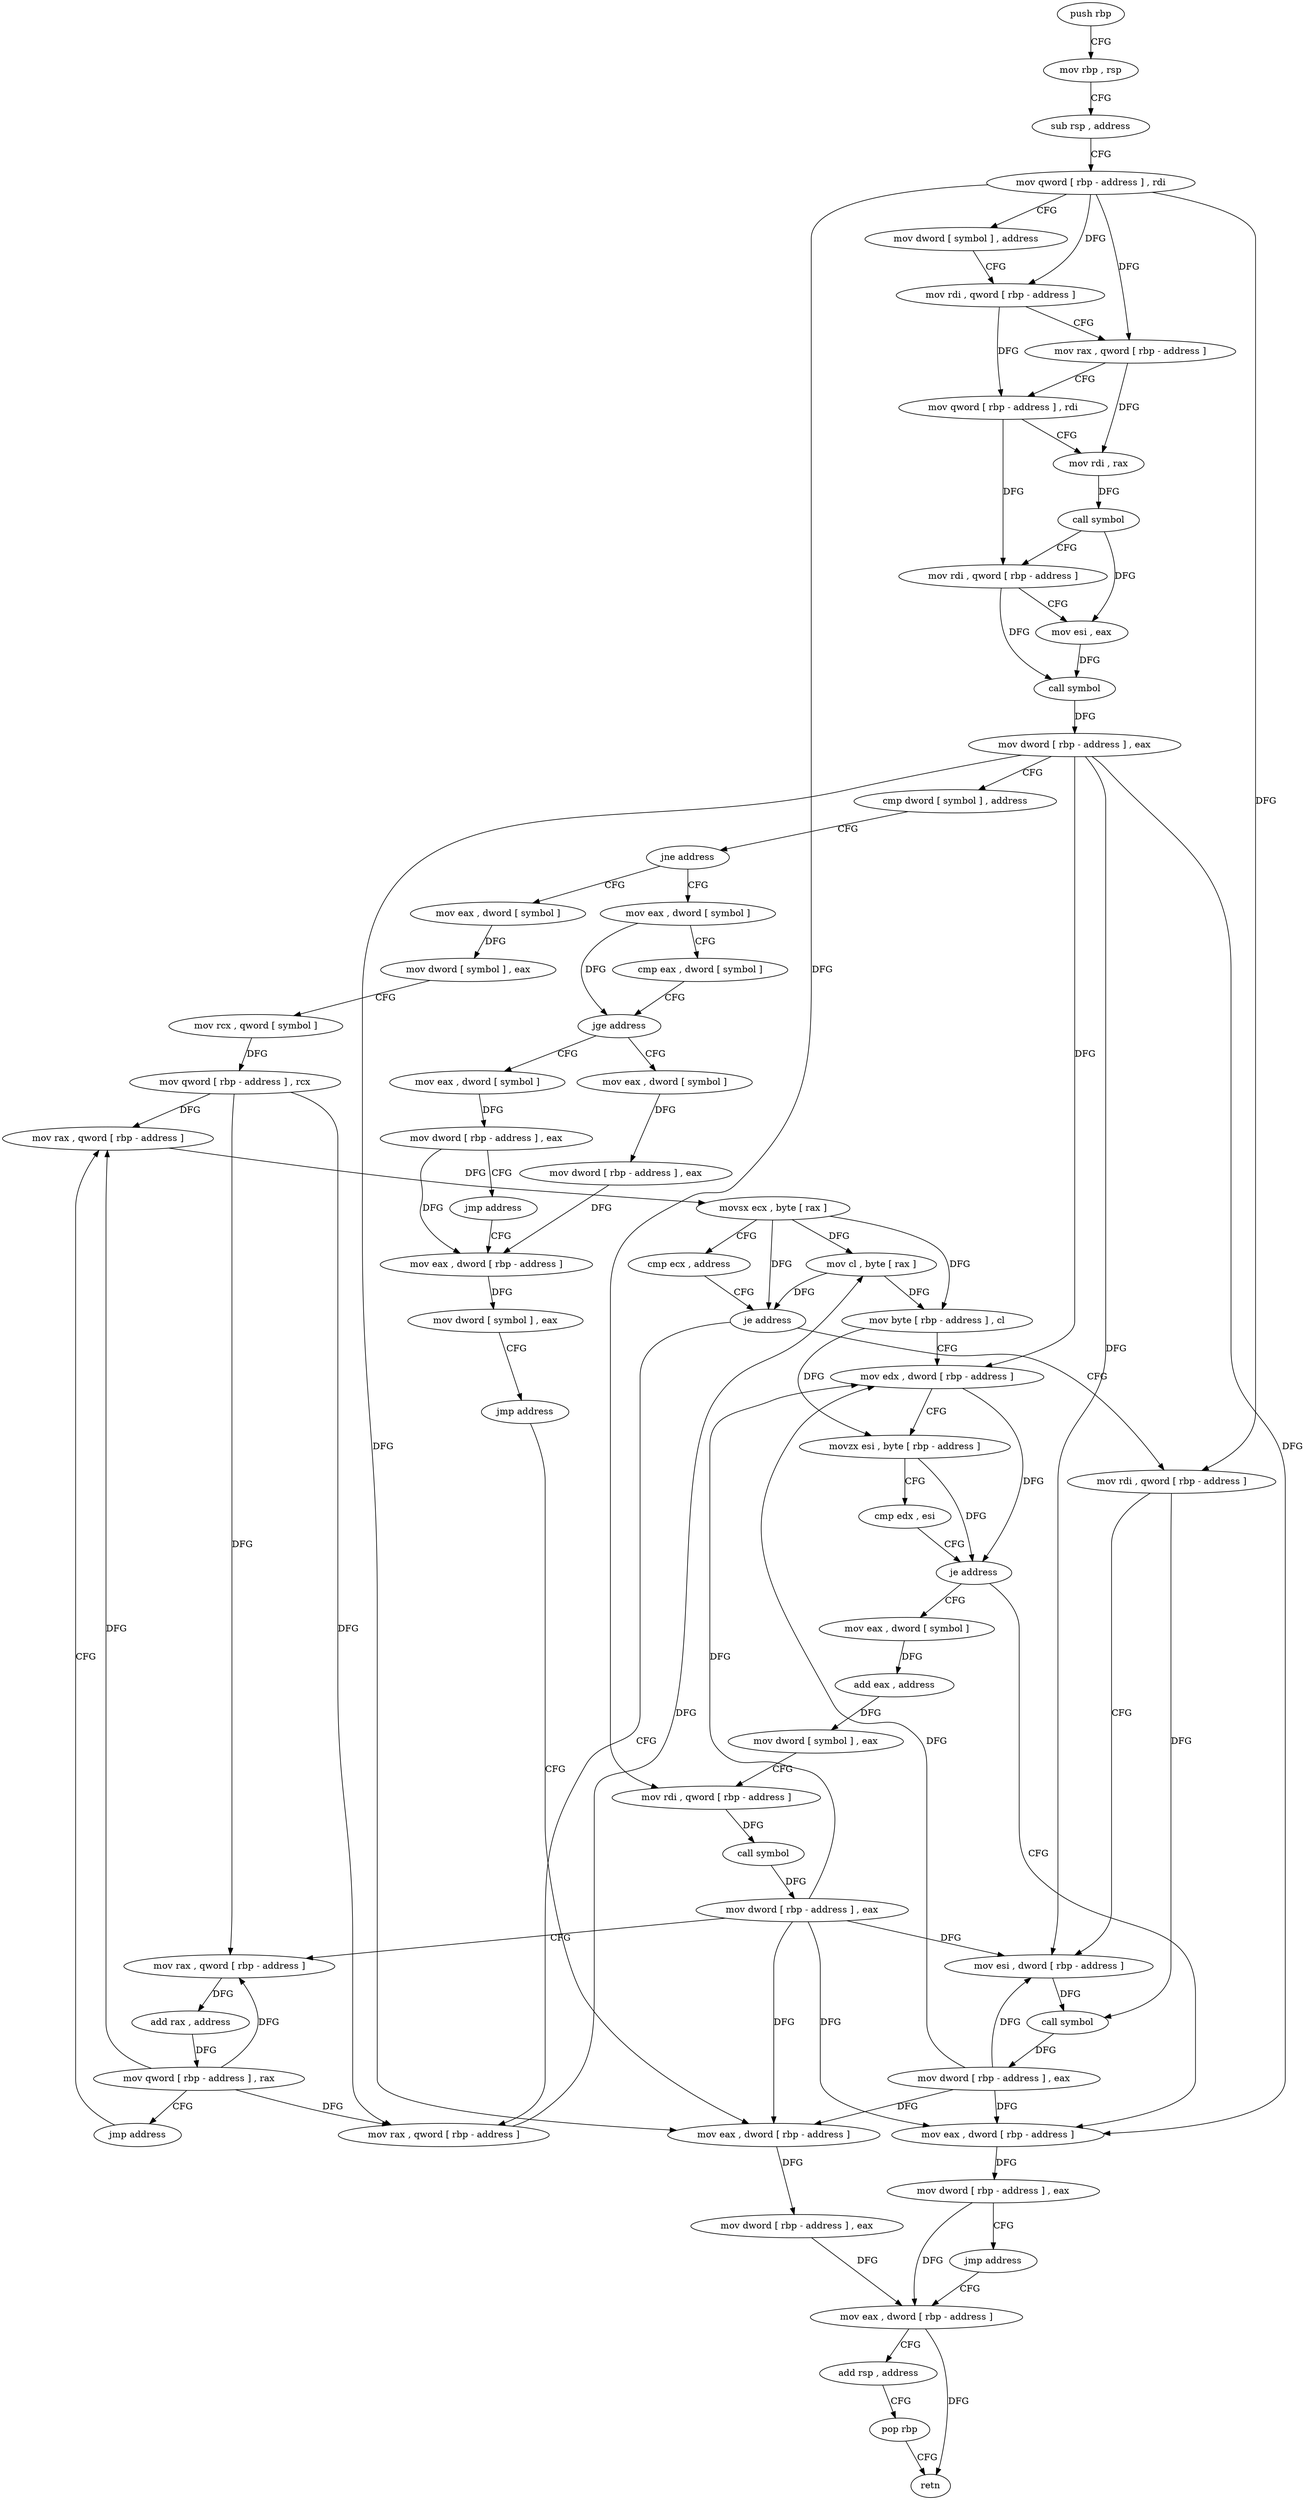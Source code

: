 digraph "func" {
"4203120" [label = "push rbp" ]
"4203121" [label = "mov rbp , rsp" ]
"4203124" [label = "sub rsp , address" ]
"4203128" [label = "mov qword [ rbp - address ] , rdi" ]
"4203132" [label = "mov dword [ symbol ] , address" ]
"4203143" [label = "mov rdi , qword [ rbp - address ]" ]
"4203147" [label = "mov rax , qword [ rbp - address ]" ]
"4203151" [label = "mov qword [ rbp - address ] , rdi" ]
"4203155" [label = "mov rdi , rax" ]
"4203158" [label = "call symbol" ]
"4203163" [label = "mov rdi , qword [ rbp - address ]" ]
"4203167" [label = "mov esi , eax" ]
"4203169" [label = "call symbol" ]
"4203174" [label = "mov dword [ rbp - address ] , eax" ]
"4203177" [label = "cmp dword [ symbol ] , address" ]
"4203185" [label = "jne address" ]
"4203251" [label = "mov eax , dword [ symbol ]" ]
"4203191" [label = "mov eax , dword [ symbol ]" ]
"4203258" [label = "mov dword [ symbol ] , eax" ]
"4203265" [label = "mov rcx , qword [ symbol ]" ]
"4203273" [label = "mov qword [ rbp - address ] , rcx" ]
"4203277" [label = "mov rax , qword [ rbp - address ]" ]
"4203198" [label = "cmp eax , dword [ symbol ]" ]
"4203205" [label = "jge address" ]
"4203226" [label = "mov eax , dword [ symbol ]" ]
"4203211" [label = "mov eax , dword [ symbol ]" ]
"4203376" [label = "mov rdi , qword [ rbp - address ]" ]
"4203380" [label = "mov esi , dword [ rbp - address ]" ]
"4203383" [label = "call symbol" ]
"4203388" [label = "mov dword [ rbp - address ] , eax" ]
"4203391" [label = "mov eax , dword [ rbp - address ]" ]
"4203293" [label = "mov rax , qword [ rbp - address ]" ]
"4203297" [label = "mov cl , byte [ rax ]" ]
"4203299" [label = "mov byte [ rbp - address ] , cl" ]
"4203302" [label = "mov edx , dword [ rbp - address ]" ]
"4203305" [label = "movzx esi , byte [ rbp - address ]" ]
"4203309" [label = "cmp edx , esi" ]
"4203311" [label = "je address" ]
"4203328" [label = "mov eax , dword [ symbol ]" ]
"4203317" [label = "mov eax , dword [ rbp - address ]" ]
"4203233" [label = "mov dword [ rbp - address ] , eax" ]
"4203236" [label = "mov eax , dword [ rbp - address ]" ]
"4203218" [label = "mov dword [ rbp - address ] , eax" ]
"4203221" [label = "jmp address" ]
"4203335" [label = "add eax , address" ]
"4203338" [label = "mov dword [ symbol ] , eax" ]
"4203345" [label = "mov rdi , qword [ rbp - address ]" ]
"4203349" [label = "call symbol" ]
"4203354" [label = "mov dword [ rbp - address ] , eax" ]
"4203357" [label = "mov rax , qword [ rbp - address ]" ]
"4203361" [label = "add rax , address" ]
"4203367" [label = "mov qword [ rbp - address ] , rax" ]
"4203371" [label = "jmp address" ]
"4203320" [label = "mov dword [ rbp - address ] , eax" ]
"4203323" [label = "jmp address" ]
"4203397" [label = "mov eax , dword [ rbp - address ]" ]
"4203394" [label = "mov dword [ rbp - address ] , eax" ]
"4203239" [label = "mov dword [ symbol ] , eax" ]
"4203246" [label = "jmp address" ]
"4203281" [label = "movsx ecx , byte [ rax ]" ]
"4203284" [label = "cmp ecx , address" ]
"4203287" [label = "je address" ]
"4203400" [label = "add rsp , address" ]
"4203404" [label = "pop rbp" ]
"4203405" [label = "retn" ]
"4203120" -> "4203121" [ label = "CFG" ]
"4203121" -> "4203124" [ label = "CFG" ]
"4203124" -> "4203128" [ label = "CFG" ]
"4203128" -> "4203132" [ label = "CFG" ]
"4203128" -> "4203143" [ label = "DFG" ]
"4203128" -> "4203147" [ label = "DFG" ]
"4203128" -> "4203376" [ label = "DFG" ]
"4203128" -> "4203345" [ label = "DFG" ]
"4203132" -> "4203143" [ label = "CFG" ]
"4203143" -> "4203147" [ label = "CFG" ]
"4203143" -> "4203151" [ label = "DFG" ]
"4203147" -> "4203151" [ label = "CFG" ]
"4203147" -> "4203155" [ label = "DFG" ]
"4203151" -> "4203155" [ label = "CFG" ]
"4203151" -> "4203163" [ label = "DFG" ]
"4203155" -> "4203158" [ label = "DFG" ]
"4203158" -> "4203163" [ label = "CFG" ]
"4203158" -> "4203167" [ label = "DFG" ]
"4203163" -> "4203167" [ label = "CFG" ]
"4203163" -> "4203169" [ label = "DFG" ]
"4203167" -> "4203169" [ label = "DFG" ]
"4203169" -> "4203174" [ label = "DFG" ]
"4203174" -> "4203177" [ label = "CFG" ]
"4203174" -> "4203380" [ label = "DFG" ]
"4203174" -> "4203302" [ label = "DFG" ]
"4203174" -> "4203391" [ label = "DFG" ]
"4203174" -> "4203317" [ label = "DFG" ]
"4203177" -> "4203185" [ label = "CFG" ]
"4203185" -> "4203251" [ label = "CFG" ]
"4203185" -> "4203191" [ label = "CFG" ]
"4203251" -> "4203258" [ label = "DFG" ]
"4203191" -> "4203198" [ label = "CFG" ]
"4203191" -> "4203205" [ label = "DFG" ]
"4203258" -> "4203265" [ label = "CFG" ]
"4203265" -> "4203273" [ label = "DFG" ]
"4203273" -> "4203277" [ label = "DFG" ]
"4203273" -> "4203293" [ label = "DFG" ]
"4203273" -> "4203357" [ label = "DFG" ]
"4203277" -> "4203281" [ label = "DFG" ]
"4203198" -> "4203205" [ label = "CFG" ]
"4203205" -> "4203226" [ label = "CFG" ]
"4203205" -> "4203211" [ label = "CFG" ]
"4203226" -> "4203233" [ label = "DFG" ]
"4203211" -> "4203218" [ label = "DFG" ]
"4203376" -> "4203380" [ label = "CFG" ]
"4203376" -> "4203383" [ label = "DFG" ]
"4203380" -> "4203383" [ label = "DFG" ]
"4203383" -> "4203388" [ label = "DFG" ]
"4203388" -> "4203391" [ label = "DFG" ]
"4203388" -> "4203380" [ label = "DFG" ]
"4203388" -> "4203302" [ label = "DFG" ]
"4203388" -> "4203317" [ label = "DFG" ]
"4203391" -> "4203394" [ label = "DFG" ]
"4203293" -> "4203297" [ label = "DFG" ]
"4203297" -> "4203299" [ label = "DFG" ]
"4203297" -> "4203287" [ label = "DFG" ]
"4203299" -> "4203302" [ label = "CFG" ]
"4203299" -> "4203305" [ label = "DFG" ]
"4203302" -> "4203305" [ label = "CFG" ]
"4203302" -> "4203311" [ label = "DFG" ]
"4203305" -> "4203309" [ label = "CFG" ]
"4203305" -> "4203311" [ label = "DFG" ]
"4203309" -> "4203311" [ label = "CFG" ]
"4203311" -> "4203328" [ label = "CFG" ]
"4203311" -> "4203317" [ label = "CFG" ]
"4203328" -> "4203335" [ label = "DFG" ]
"4203317" -> "4203320" [ label = "DFG" ]
"4203233" -> "4203236" [ label = "DFG" ]
"4203236" -> "4203239" [ label = "DFG" ]
"4203218" -> "4203221" [ label = "CFG" ]
"4203218" -> "4203236" [ label = "DFG" ]
"4203221" -> "4203236" [ label = "CFG" ]
"4203335" -> "4203338" [ label = "DFG" ]
"4203338" -> "4203345" [ label = "CFG" ]
"4203345" -> "4203349" [ label = "DFG" ]
"4203349" -> "4203354" [ label = "DFG" ]
"4203354" -> "4203357" [ label = "CFG" ]
"4203354" -> "4203380" [ label = "DFG" ]
"4203354" -> "4203302" [ label = "DFG" ]
"4203354" -> "4203391" [ label = "DFG" ]
"4203354" -> "4203317" [ label = "DFG" ]
"4203357" -> "4203361" [ label = "DFG" ]
"4203361" -> "4203367" [ label = "DFG" ]
"4203367" -> "4203371" [ label = "CFG" ]
"4203367" -> "4203277" [ label = "DFG" ]
"4203367" -> "4203293" [ label = "DFG" ]
"4203367" -> "4203357" [ label = "DFG" ]
"4203371" -> "4203277" [ label = "CFG" ]
"4203320" -> "4203323" [ label = "CFG" ]
"4203320" -> "4203397" [ label = "DFG" ]
"4203323" -> "4203397" [ label = "CFG" ]
"4203397" -> "4203400" [ label = "CFG" ]
"4203397" -> "4203405" [ label = "DFG" ]
"4203394" -> "4203397" [ label = "DFG" ]
"4203239" -> "4203246" [ label = "CFG" ]
"4203246" -> "4203391" [ label = "CFG" ]
"4203281" -> "4203284" [ label = "CFG" ]
"4203281" -> "4203287" [ label = "DFG" ]
"4203281" -> "4203297" [ label = "DFG" ]
"4203281" -> "4203299" [ label = "DFG" ]
"4203284" -> "4203287" [ label = "CFG" ]
"4203287" -> "4203376" [ label = "CFG" ]
"4203287" -> "4203293" [ label = "CFG" ]
"4203400" -> "4203404" [ label = "CFG" ]
"4203404" -> "4203405" [ label = "CFG" ]
}
